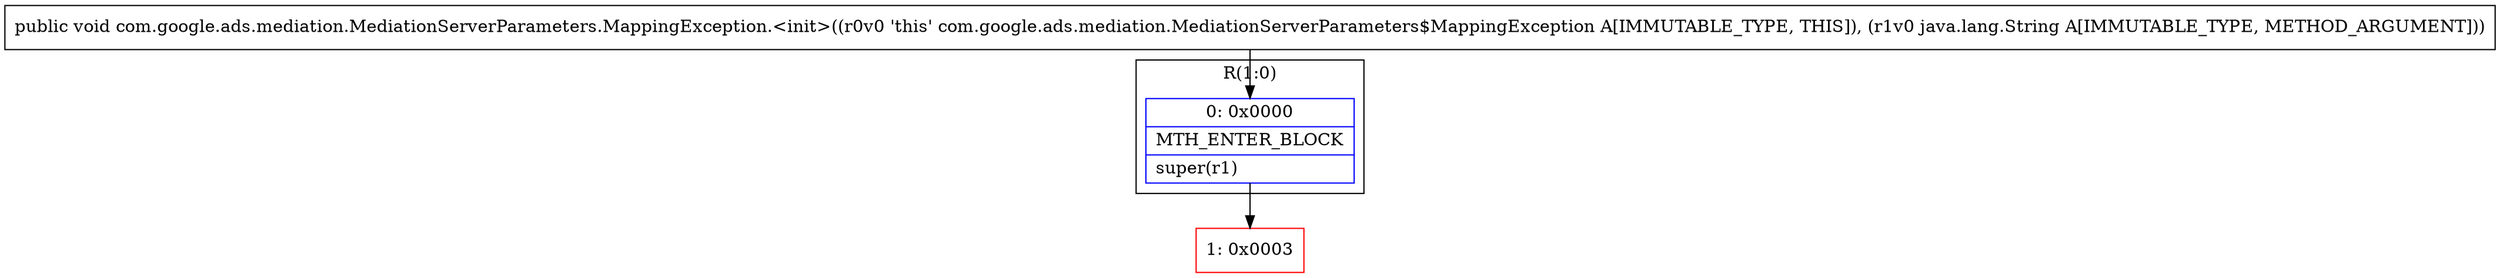 digraph "CFG forcom.google.ads.mediation.MediationServerParameters.MappingException.\<init\>(Ljava\/lang\/String;)V" {
subgraph cluster_Region_256287938 {
label = "R(1:0)";
node [shape=record,color=blue];
Node_0 [shape=record,label="{0\:\ 0x0000|MTH_ENTER_BLOCK\l|super(r1)\l}"];
}
Node_1 [shape=record,color=red,label="{1\:\ 0x0003}"];
MethodNode[shape=record,label="{public void com.google.ads.mediation.MediationServerParameters.MappingException.\<init\>((r0v0 'this' com.google.ads.mediation.MediationServerParameters$MappingException A[IMMUTABLE_TYPE, THIS]), (r1v0 java.lang.String A[IMMUTABLE_TYPE, METHOD_ARGUMENT])) }"];
MethodNode -> Node_0;
Node_0 -> Node_1;
}

